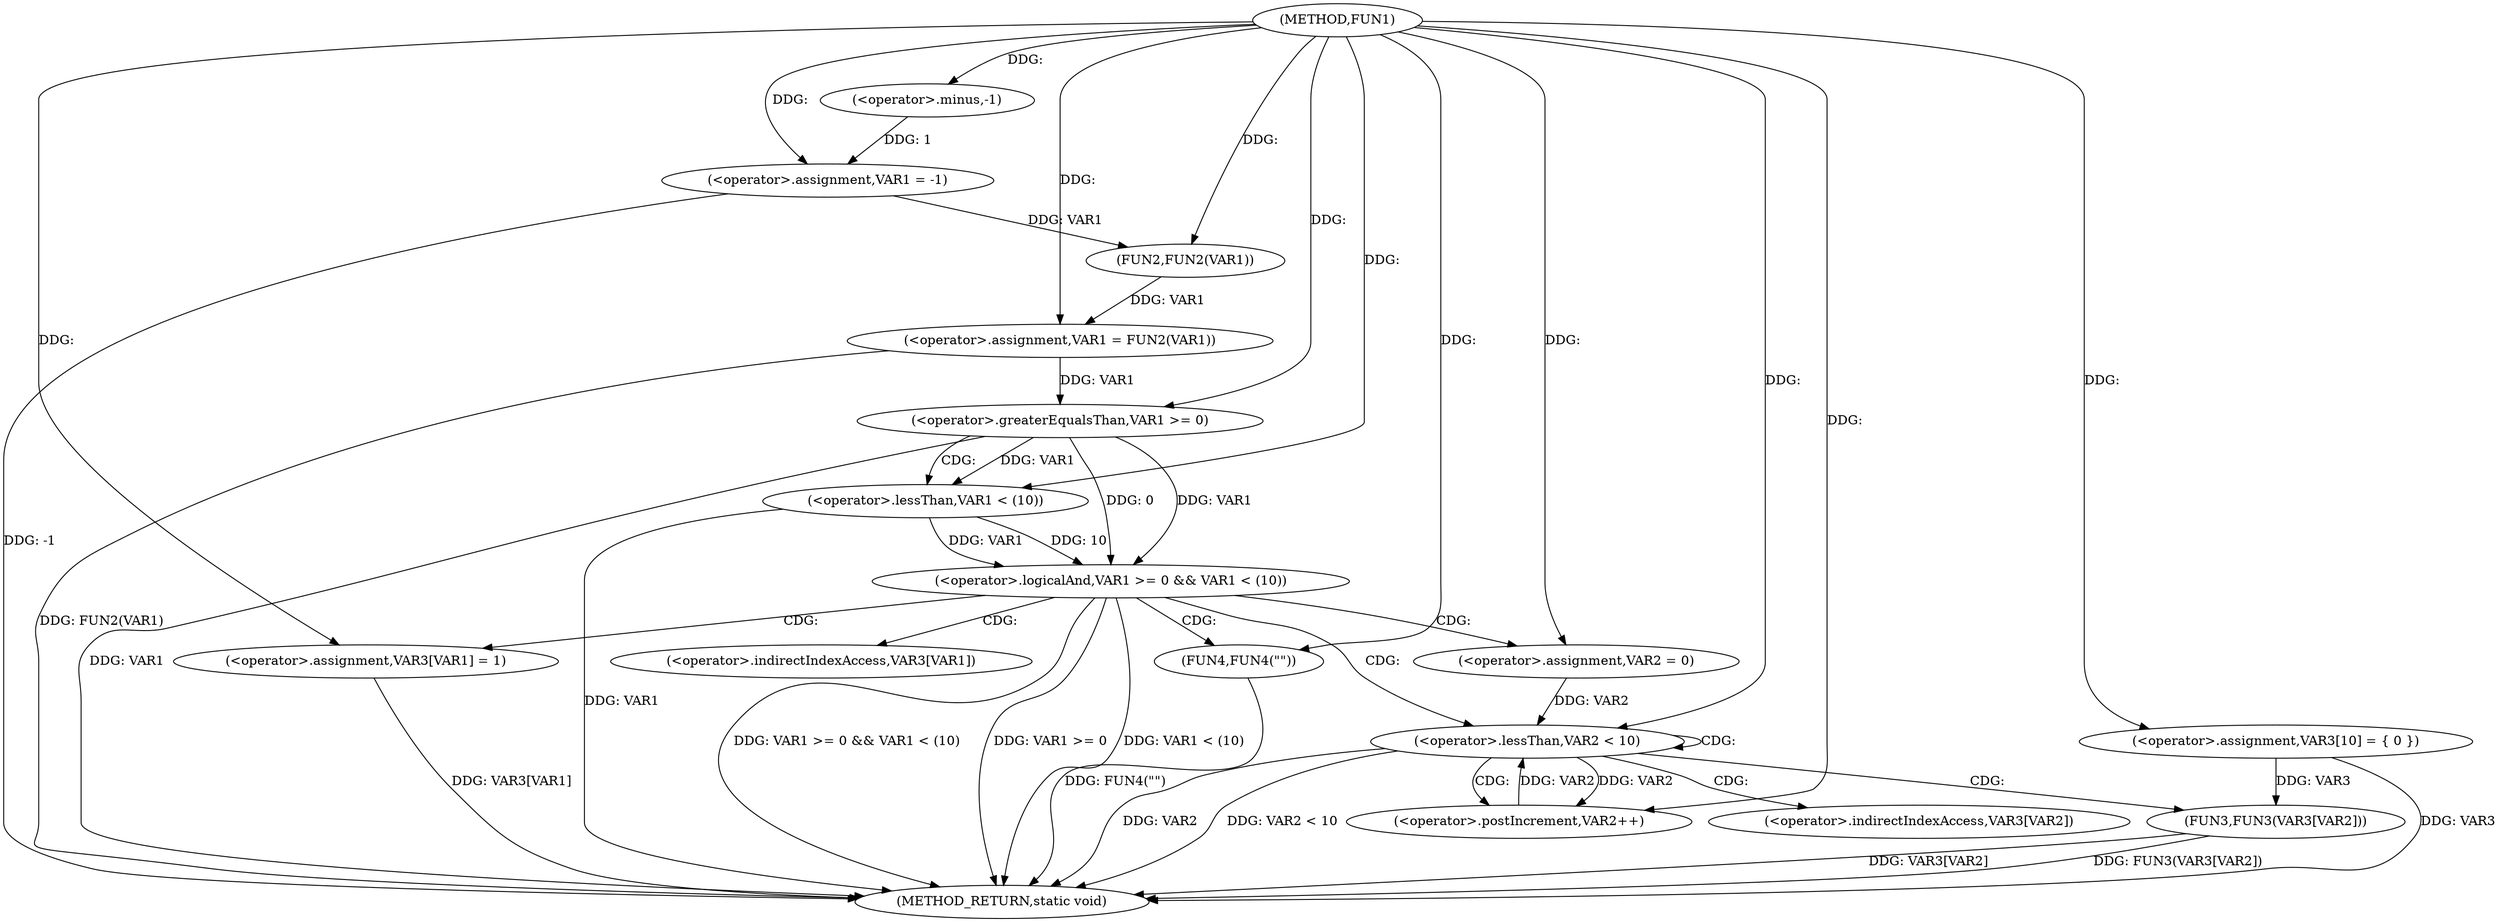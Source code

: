 digraph FUN1 {  
"1000100" [label = "(METHOD,FUN1)" ]
"1000148" [label = "(METHOD_RETURN,static void)" ]
"1000103" [label = "(<operator>.assignment,VAR1 = -1)" ]
"1000105" [label = "(<operator>.minus,-1)" ]
"1000107" [label = "(<operator>.assignment,VAR1 = FUN2(VAR1))" ]
"1000109" [label = "(FUN2,FUN2(VAR1))" ]
"1000114" [label = "(<operator>.assignment,VAR3[10] = { 0 })" ]
"1000117" [label = "(<operator>.logicalAnd,VAR1 >= 0 && VAR1 < (10))" ]
"1000118" [label = "(<operator>.greaterEqualsThan,VAR1 >= 0)" ]
"1000121" [label = "(<operator>.lessThan,VAR1 < (10))" ]
"1000125" [label = "(<operator>.assignment,VAR3[VAR1] = 1)" ]
"1000131" [label = "(<operator>.assignment,VAR2 = 0)" ]
"1000134" [label = "(<operator>.lessThan,VAR2 < 10)" ]
"1000137" [label = "(<operator>.postIncrement,VAR2++)" ]
"1000140" [label = "(FUN3,FUN3(VAR3[VAR2]))" ]
"1000146" [label = "(FUN4,FUN4(\"\"))" ]
"1000126" [label = "(<operator>.indirectIndexAccess,VAR3[VAR1])" ]
"1000141" [label = "(<operator>.indirectIndexAccess,VAR3[VAR2])" ]
  "1000117" -> "1000148"  [ label = "DDG: VAR1 >= 0 && VAR1 < (10)"] 
  "1000125" -> "1000148"  [ label = "DDG: VAR3[VAR1]"] 
  "1000103" -> "1000148"  [ label = "DDG: -1"] 
  "1000140" -> "1000148"  [ label = "DDG: VAR3[VAR2]"] 
  "1000140" -> "1000148"  [ label = "DDG: FUN3(VAR3[VAR2])"] 
  "1000117" -> "1000148"  [ label = "DDG: VAR1 >= 0"] 
  "1000134" -> "1000148"  [ label = "DDG: VAR2"] 
  "1000121" -> "1000148"  [ label = "DDG: VAR1"] 
  "1000118" -> "1000148"  [ label = "DDG: VAR1"] 
  "1000146" -> "1000148"  [ label = "DDG: FUN4(\"\")"] 
  "1000134" -> "1000148"  [ label = "DDG: VAR2 < 10"] 
  "1000114" -> "1000148"  [ label = "DDG: VAR3"] 
  "1000117" -> "1000148"  [ label = "DDG: VAR1 < (10)"] 
  "1000107" -> "1000148"  [ label = "DDG: FUN2(VAR1)"] 
  "1000105" -> "1000103"  [ label = "DDG: 1"] 
  "1000100" -> "1000103"  [ label = "DDG: "] 
  "1000100" -> "1000105"  [ label = "DDG: "] 
  "1000109" -> "1000107"  [ label = "DDG: VAR1"] 
  "1000100" -> "1000107"  [ label = "DDG: "] 
  "1000103" -> "1000109"  [ label = "DDG: VAR1"] 
  "1000100" -> "1000109"  [ label = "DDG: "] 
  "1000100" -> "1000114"  [ label = "DDG: "] 
  "1000118" -> "1000117"  [ label = "DDG: VAR1"] 
  "1000118" -> "1000117"  [ label = "DDG: 0"] 
  "1000107" -> "1000118"  [ label = "DDG: VAR1"] 
  "1000100" -> "1000118"  [ label = "DDG: "] 
  "1000121" -> "1000117"  [ label = "DDG: VAR1"] 
  "1000121" -> "1000117"  [ label = "DDG: 10"] 
  "1000118" -> "1000121"  [ label = "DDG: VAR1"] 
  "1000100" -> "1000121"  [ label = "DDG: "] 
  "1000100" -> "1000125"  [ label = "DDG: "] 
  "1000100" -> "1000131"  [ label = "DDG: "] 
  "1000131" -> "1000134"  [ label = "DDG: VAR2"] 
  "1000137" -> "1000134"  [ label = "DDG: VAR2"] 
  "1000100" -> "1000134"  [ label = "DDG: "] 
  "1000134" -> "1000137"  [ label = "DDG: VAR2"] 
  "1000100" -> "1000137"  [ label = "DDG: "] 
  "1000114" -> "1000140"  [ label = "DDG: VAR3"] 
  "1000100" -> "1000146"  [ label = "DDG: "] 
  "1000117" -> "1000125"  [ label = "CDG: "] 
  "1000117" -> "1000131"  [ label = "CDG: "] 
  "1000117" -> "1000146"  [ label = "CDG: "] 
  "1000117" -> "1000134"  [ label = "CDG: "] 
  "1000117" -> "1000126"  [ label = "CDG: "] 
  "1000118" -> "1000121"  [ label = "CDG: "] 
  "1000134" -> "1000137"  [ label = "CDG: "] 
  "1000134" -> "1000141"  [ label = "CDG: "] 
  "1000134" -> "1000140"  [ label = "CDG: "] 
  "1000134" -> "1000134"  [ label = "CDG: "] 
}
